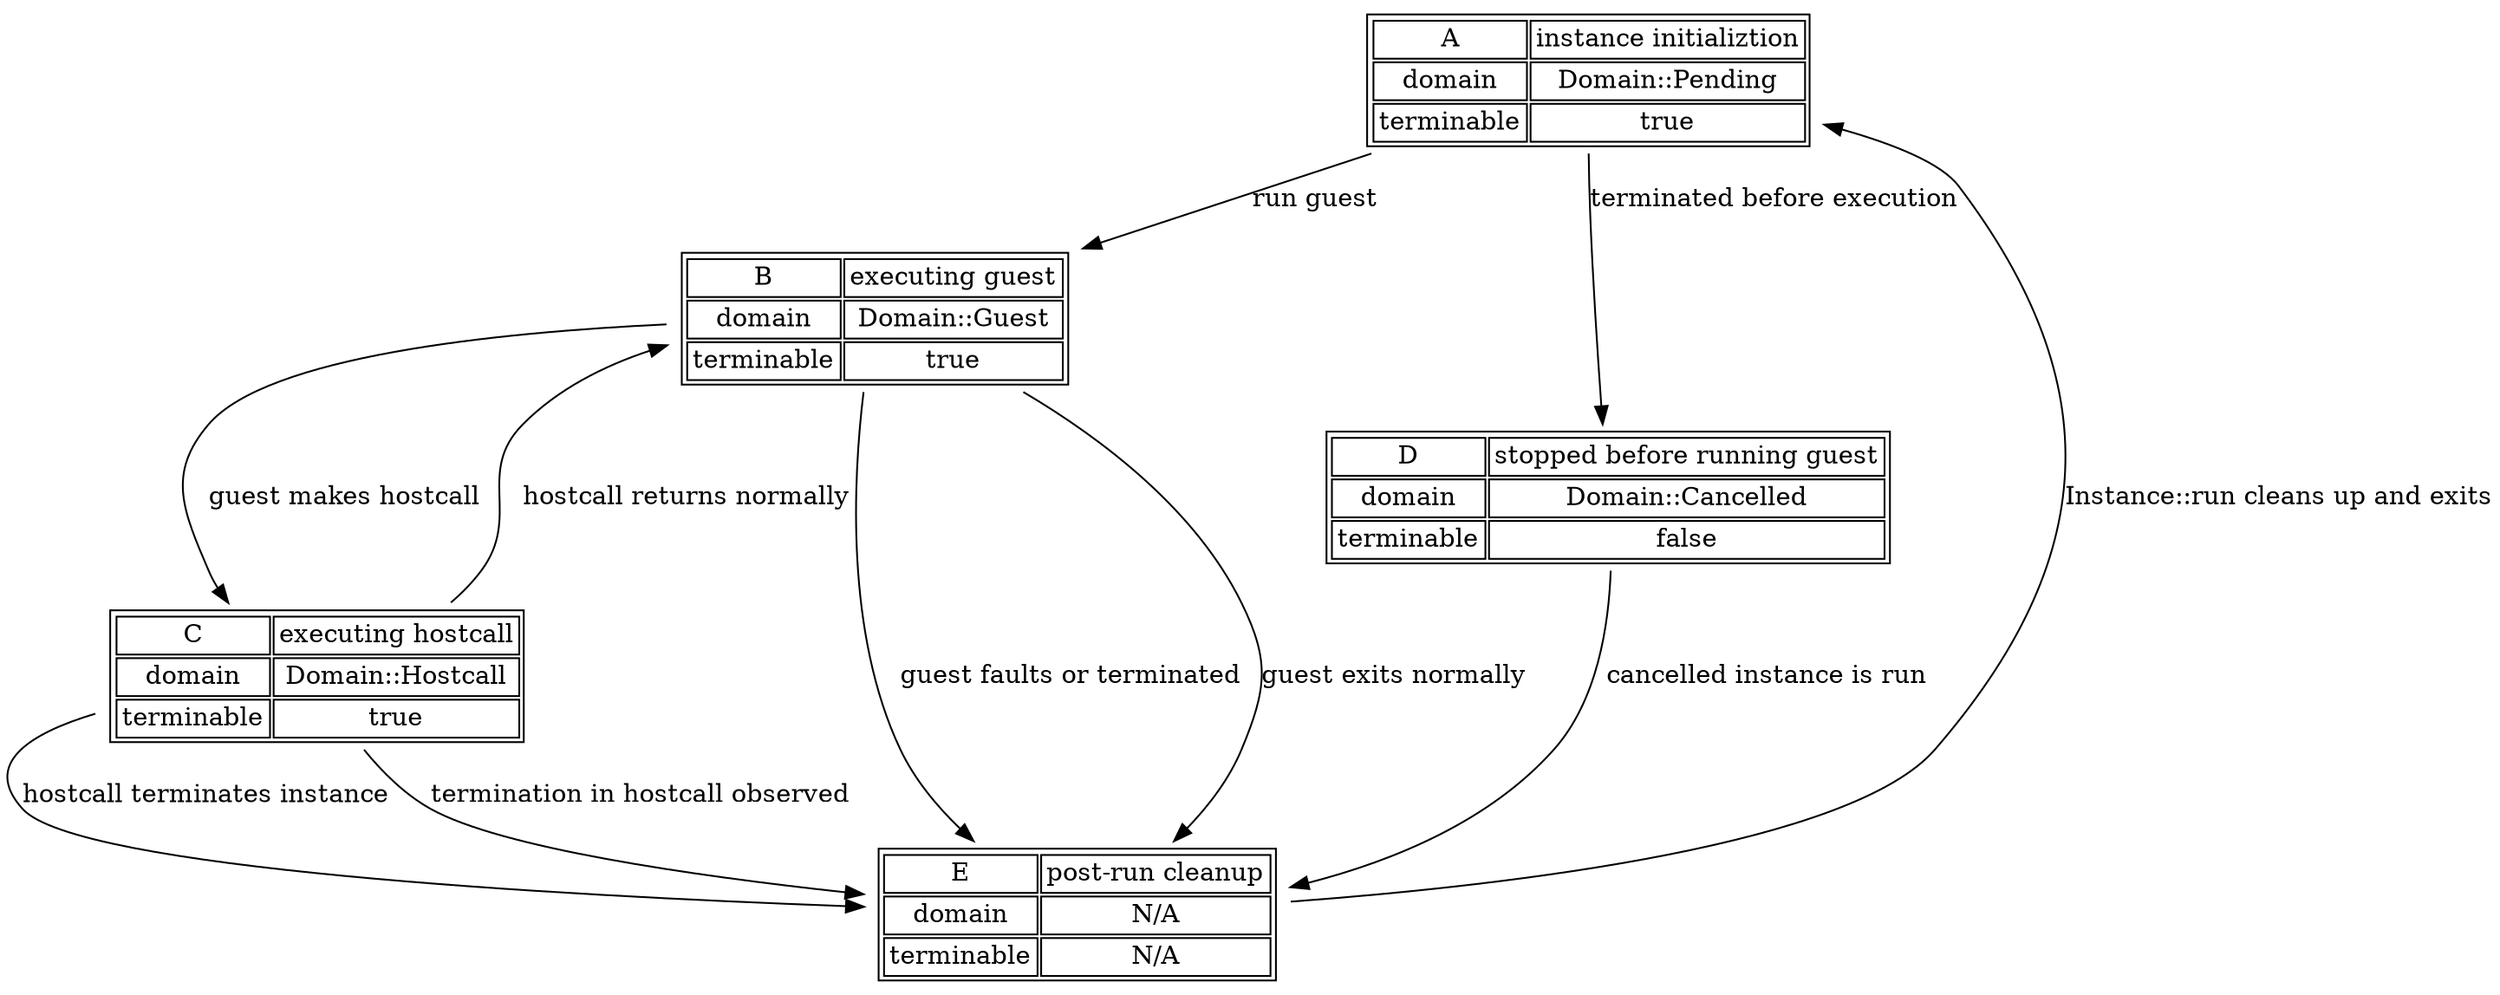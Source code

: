 // After editing, re-generate with `dot states.dot -Tpng > states.png`!

digraph G {
  init [shape=plaintext, label=<
    <table cellborder='1'>
      <tr><td>A</td><td>instance initializtion</td></tr>
      <tr><td>domain</td><td>Domain::Pending</td></tr>
      <tr><td>terminable</td><td>true</td></tr>
    </table>
  >];
  guest [shape=plaintext, label=<
    <table cellborder='1'>
      <tr><td>B</td><td>executing guest</td></tr>
      <tr><td>domain</td><td>Domain::Guest</td></tr>
      <tr><td>terminable</td><td>true</td></tr>
    </table>
  >];
  hostcall [shape=plaintext, label=<
    <table cellborder='1'>
      <tr><td>C</td><td>executing hostcall</td></tr>
      <tr><td>domain</td><td>Domain::Hostcall</td></tr>
      <tr><td>terminable</td><td>true</td></tr>
    </table>
  >];
  cancelled [shape=plaintext, label=<
    <table cellborder='1'>
      <tr><td>D</td><td>stopped before running guest</td></tr>
      <tr><td>domain</td><td>Domain::Cancelled</td></tr>
      <tr><td>terminable</td><td>false</td></tr>
    </table>
  >];
  terminated [shape=plaintext, label=<
    <table cellborder='1'>
      <tr><td>E</td><td>post-run cleanup</td></tr>
      <tr><td>domain</td><td>N/A</td></tr>
      <tr><td>terminable</td><td>N/A</td></tr>
    </table>
  >];

  init -> guest [label="run guest"];
  init -> cancelled [label="terminated before execution"];
  guest -> hostcall [label="guest makes hostcall"];
  guest -> terminated [label="guest faults or terminated"];
  guest -> terminated [label="guest exits normally"];
  hostcall -> terminated [label="hostcall terminates instance"];
  hostcall -> terminated [label="termination in hostcall observed"];
  hostcall -> guest [label="hostcall returns normally"];
  cancelled -> terminated [label="cancelled instance is run"];
  terminated -> init [label="Instance::run cleans up and exits"];
}
